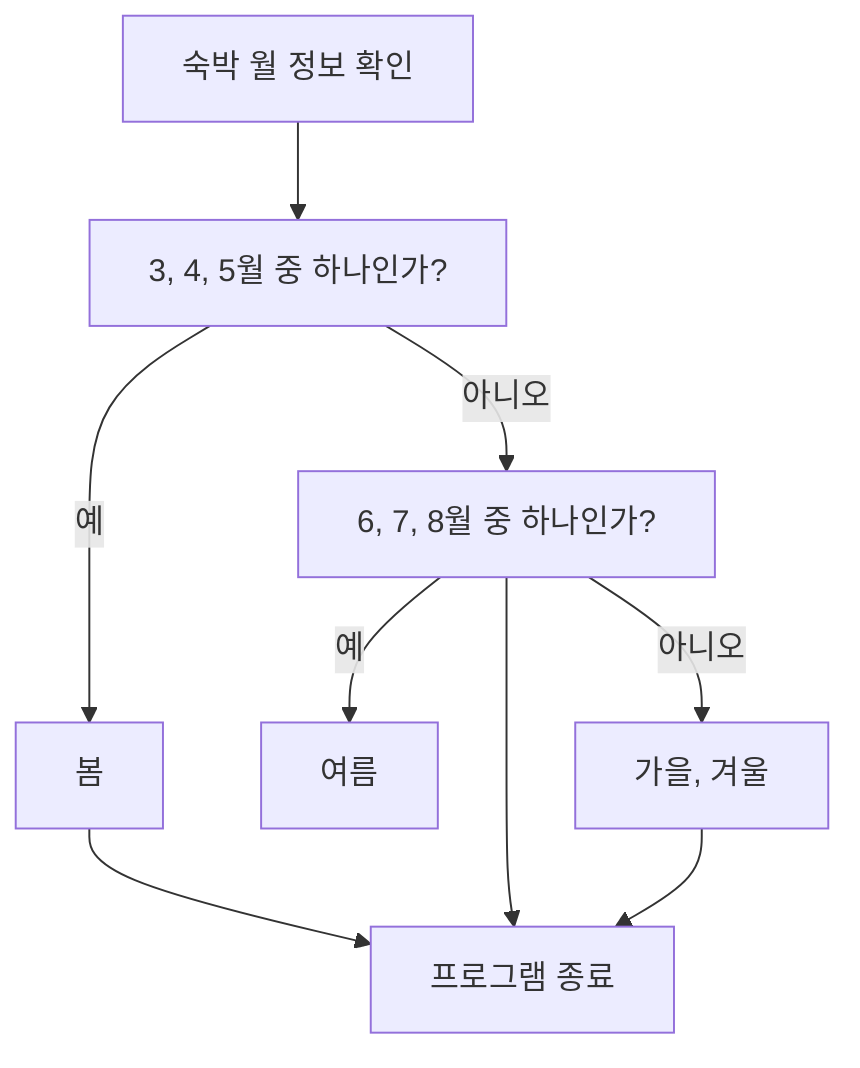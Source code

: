 graph TD
    B[숙박 월 정보 확인]
    B --> C[3, 4, 5월 중 하나인가?]
    C -->|예| D[봄]
    C -->|아니오| E[6, 7, 8월 중 하나인가?]
    E -->|예| F[여름]
    E -->|아니오| G[가을, 겨울]
    D --> J[프로그램 종료]
    E --> J
    G --> J